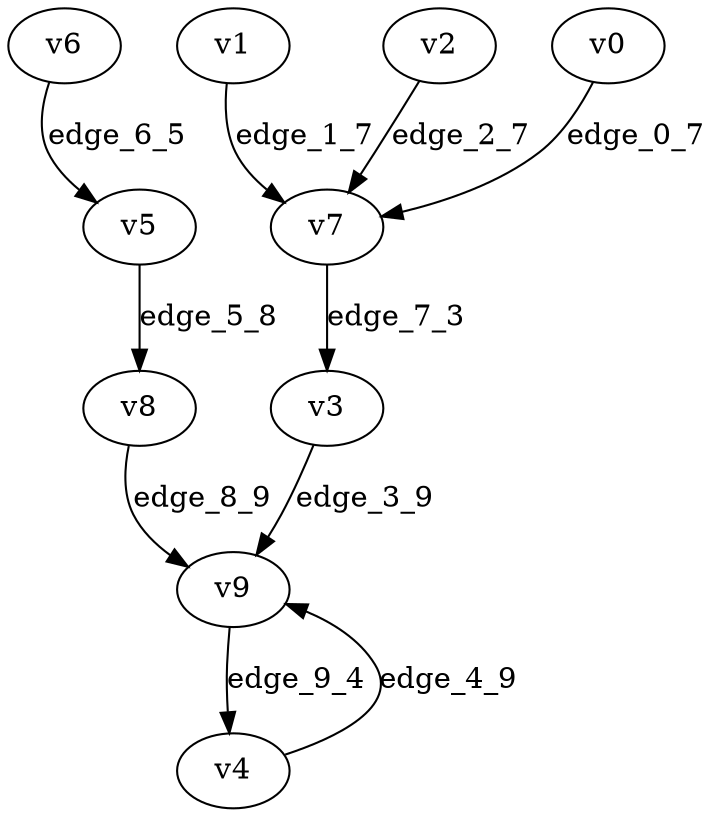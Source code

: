 digraph G {
    // Stochastic discounted game

    v0 [name="v0", player=1];
    v1 [name="v1", player=0];
    v2 [name="v2", player=0];
    v3 [name="v3", player=1];
    v4 [name="v4", player=0];
    v5 [name="v5", player=-1];
    v6 [name="v6", player=1];
    v7 [name="v7", player=-1];
    v8 [name="v8", player=1];
    v9 [name="v9", player=-1];

    v0 -> v7 [label="edge_0_7", weight=4.050978, discount=0.514031];
    v1 -> v7 [label="edge_1_7", weight=4.229183, discount=0.542471];
    v2 -> v7 [label="edge_2_7", weight=-7.983307, discount=0.837083];
    v3 -> v9 [label="edge_3_9", weight=0.785088, discount=0.471139];
    v4 -> v9 [label="edge_4_9", weight=-6.305489, discount=0.629810];
    v5 -> v8 [label="edge_5_8", probability=1.000000];
    v6 -> v5 [label="edge_6_5", weight=-1.754913, discount=0.864166];
    v7 -> v3 [label="edge_7_3", probability=1.000000];
    v8 -> v9 [label="edge_8_9", weight=-7.578640, discount=0.306482];
    v9 -> v4 [label="edge_9_4", probability=1.000000];
}